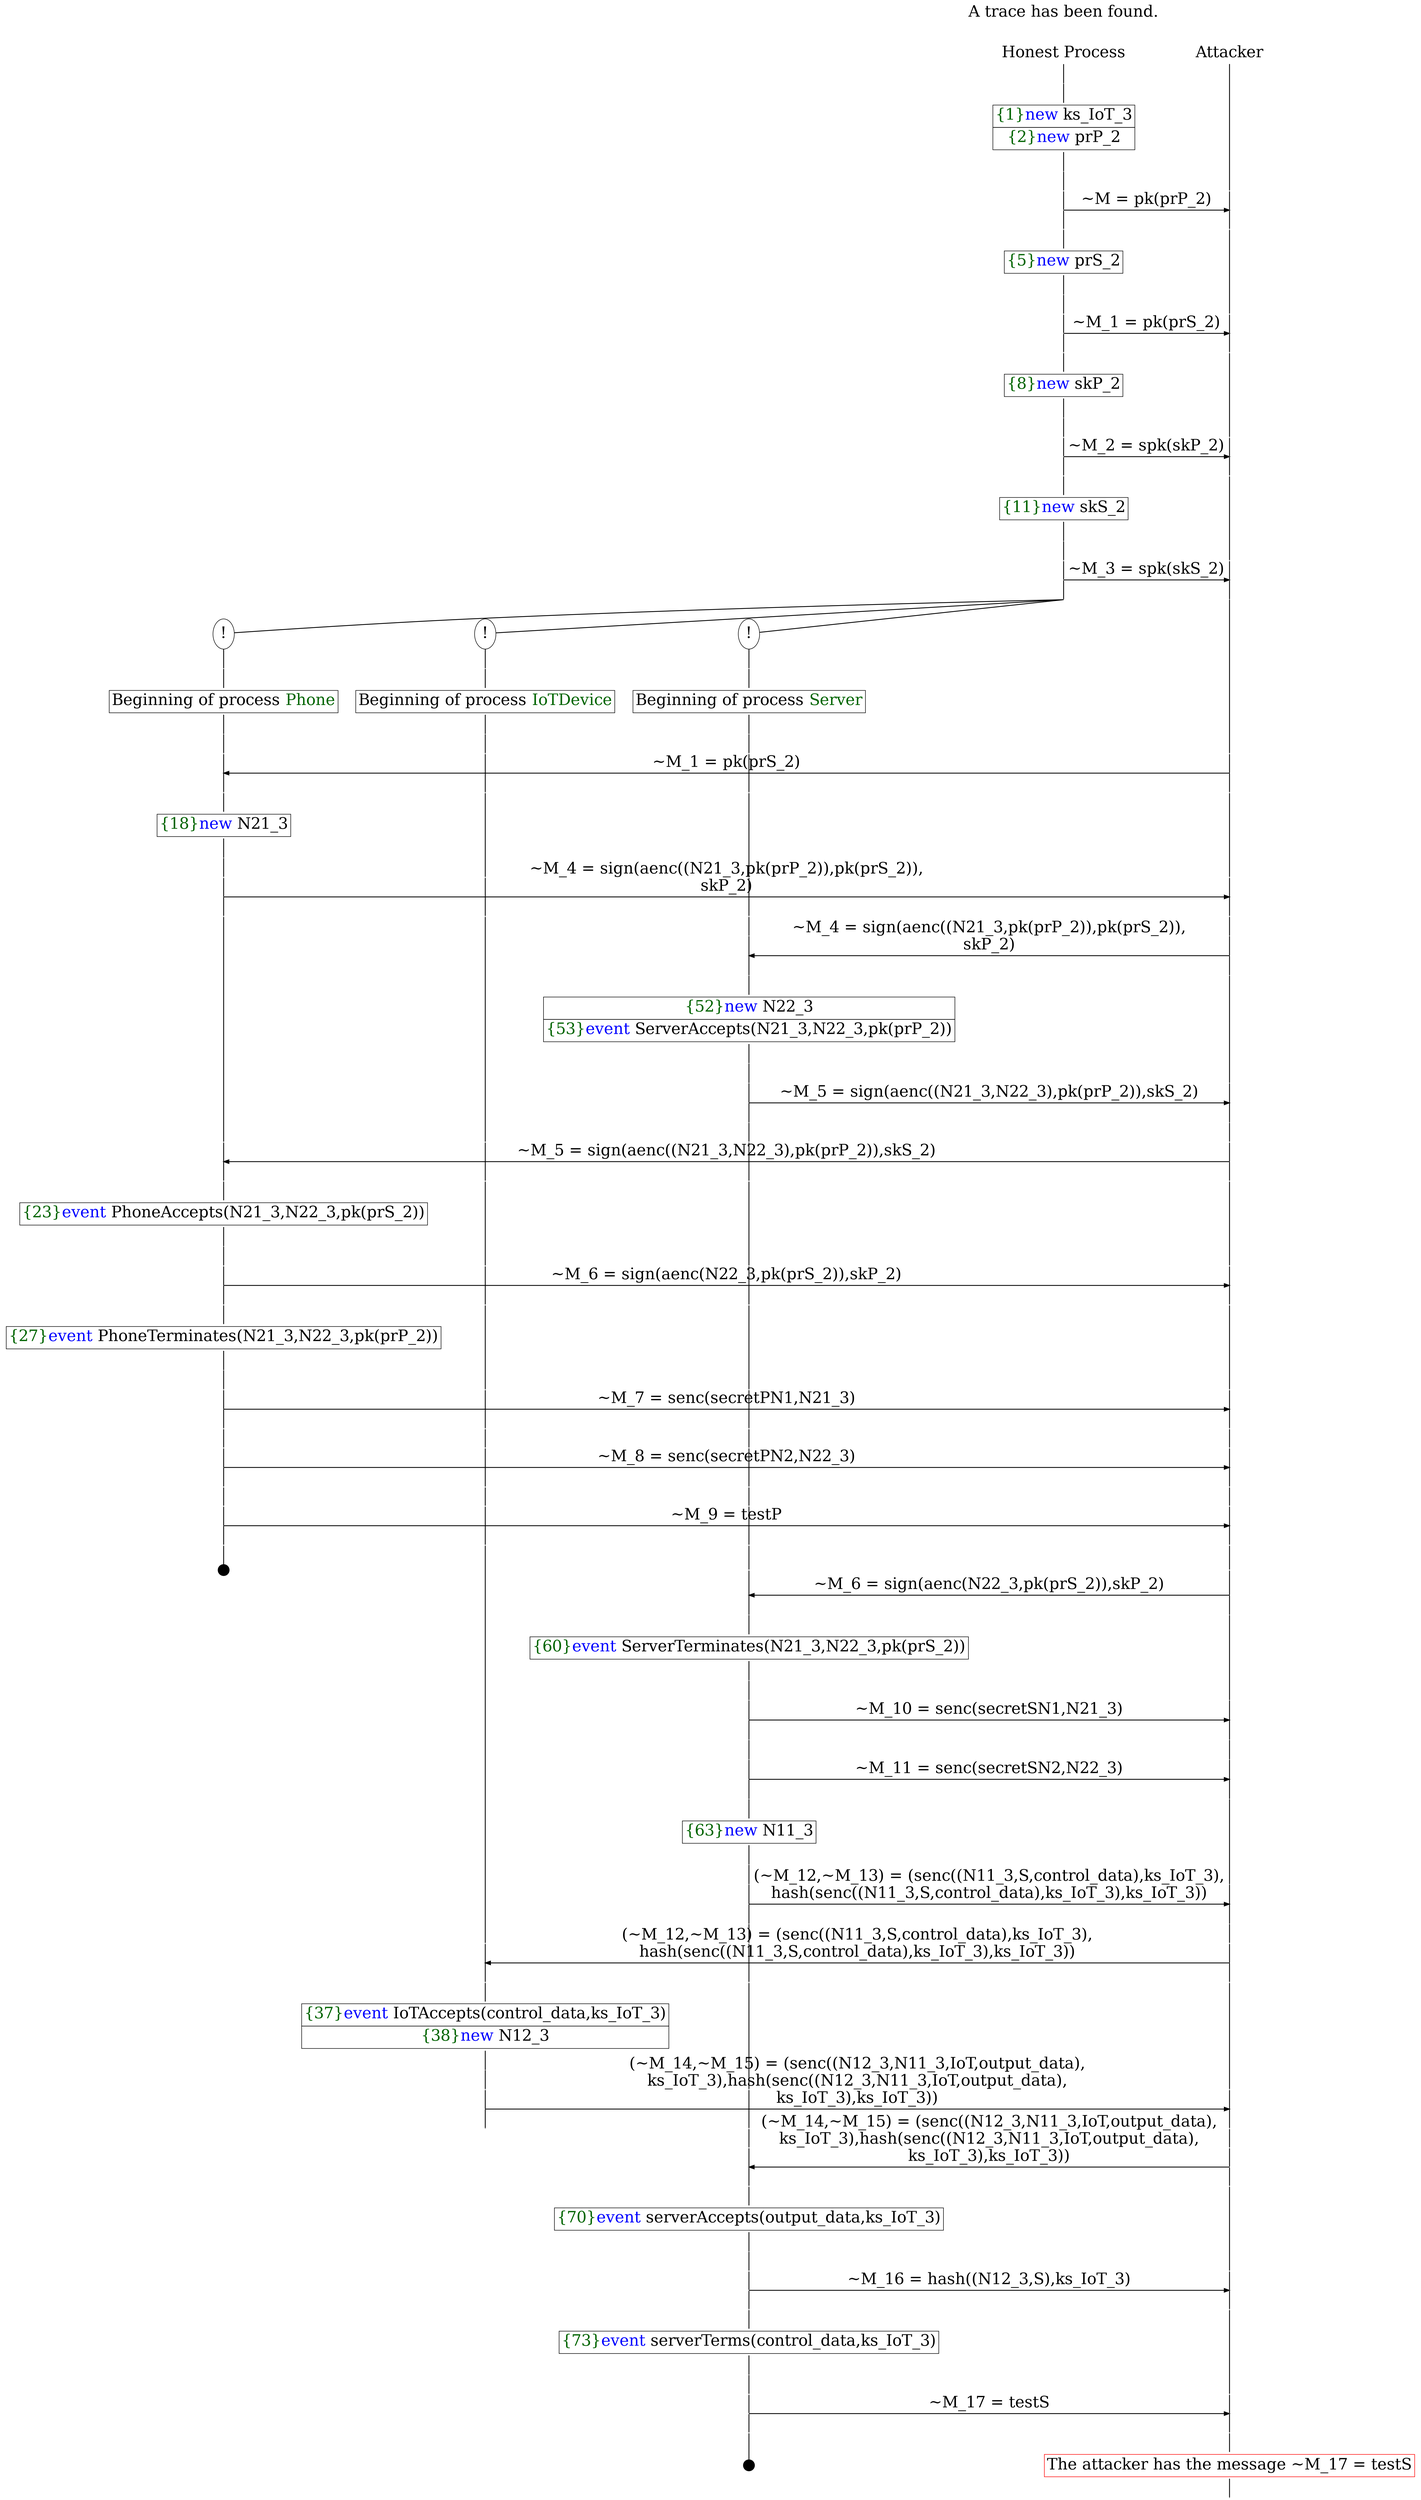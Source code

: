 digraph {
graph [ordering = out]
edge [arrowhead = none, penwidth = 1.6, fontsize = 30]
node [shape = point, width = 0, height = 0, fontsize = 30]
Trace [label = <A trace has been found.<br/>
>, shape = plaintext]
P0__0 [label = "Honest Process", shape = plaintext]
P__0 [label = "Attacker", shape = plaintext]
Trace -> P0__0 [label = "", style = invisible, weight = 100]{rank = same; P0__0 P__0}
P0__0 -> P0__1 [label = <>, weight = 100]
P0__1 -> P0__2 [label = <>, weight = 100]
P0__2 [shape = plaintext, label = <<TABLE BORDER="0" CELLBORDER="1" CELLSPACING="0" CELLPADDING="4"> <TR><TD><FONT COLOR="darkgreen">{1}</FONT><FONT COLOR="blue">new </FONT>ks_IoT_3</TD></TR><TR><TD><FONT COLOR="darkgreen">{2}</FONT><FONT COLOR="blue">new </FONT>prP_2</TD></TR></TABLE>>]
P0__2 -> P0__3 [label = <>, weight = 100]
P0__3 -> P0__4 [label = <>, weight = 100]
P__0 -> P__1 [label = <>, weight = 100]
{rank = same; P__1 P0__4}
P0__4 -> P0__5 [label = <>, weight = 100]
P__1 -> P__2 [label = <>, weight = 100]
{rank = same; P__2 P0__5}
P0__5 -> P__2 [label = <~M = pk(prP_2)>, arrowhead = normal]
P0__5 -> P0__6 [label = <>, weight = 100]
P__2 -> P__3 [label = <>, weight = 100]
{rank = same; P__3 P0__6}
P0__6 -> P0__7 [label = <>, weight = 100]
P0__7 [shape = plaintext, label = <<TABLE BORDER="0" CELLBORDER="1" CELLSPACING="0" CELLPADDING="4"> <TR><TD><FONT COLOR="darkgreen">{5}</FONT><FONT COLOR="blue">new </FONT>prS_2</TD></TR></TABLE>>]
P0__7 -> P0__8 [label = <>, weight = 100]
P0__8 -> P0__9 [label = <>, weight = 100]
P__3 -> P__4 [label = <>, weight = 100]
{rank = same; P__4 P0__9}
P0__9 -> P0__10 [label = <>, weight = 100]
P__4 -> P__5 [label = <>, weight = 100]
{rank = same; P__5 P0__10}
P0__10 -> P__5 [label = <~M_1 = pk(prS_2)>, arrowhead = normal]
P0__10 -> P0__11 [label = <>, weight = 100]
P__5 -> P__6 [label = <>, weight = 100]
{rank = same; P__6 P0__11}
P0__11 -> P0__12 [label = <>, weight = 100]
P0__12 [shape = plaintext, label = <<TABLE BORDER="0" CELLBORDER="1" CELLSPACING="0" CELLPADDING="4"> <TR><TD><FONT COLOR="darkgreen">{8}</FONT><FONT COLOR="blue">new </FONT>skP_2</TD></TR></TABLE>>]
P0__12 -> P0__13 [label = <>, weight = 100]
P0__13 -> P0__14 [label = <>, weight = 100]
P__6 -> P__7 [label = <>, weight = 100]
{rank = same; P__7 P0__14}
P0__14 -> P0__15 [label = <>, weight = 100]
P__7 -> P__8 [label = <>, weight = 100]
{rank = same; P__8 P0__15}
P0__15 -> P__8 [label = <~M_2 = spk(skP_2)>, arrowhead = normal]
P0__15 -> P0__16 [label = <>, weight = 100]
P__8 -> P__9 [label = <>, weight = 100]
{rank = same; P__9 P0__16}
P0__16 -> P0__17 [label = <>, weight = 100]
P0__17 [shape = plaintext, label = <<TABLE BORDER="0" CELLBORDER="1" CELLSPACING="0" CELLPADDING="4"> <TR><TD><FONT COLOR="darkgreen">{11}</FONT><FONT COLOR="blue">new </FONT>skS_2</TD></TR></TABLE>>]
P0__17 -> P0__18 [label = <>, weight = 100]
P0__18 -> P0__19 [label = <>, weight = 100]
P__9 -> P__10 [label = <>, weight = 100]
{rank = same; P__10 P0__19}
P0__19 -> P0__20 [label = <>, weight = 100]
P__10 -> P__11 [label = <>, weight = 100]
{rank = same; P__11 P0__20}
P0__20 -> P__11 [label = <~M_3 = spk(skS_2)>, arrowhead = normal]
P0__20 -> P0__21 [label = <>, weight = 100]
P__11 -> P__12 [label = <>, weight = 100]
{rank = same; P__12 P0__21}
/*RPar */
P0__21 -> P0_2__21 [label = <>]
P0__21 -> P0_1__21 [label = <>]
P0__21 -> P0_0__21 [label = <>]
P0__21 [label = "", fixedsize = false, width = 0, height = 0, shape = none]
{rank = same; P0_0__21 P0_1__21 P0_2__21}
P0_0__21 [label = "!", shape = ellipse]
P0_0_0__21 [label = "", fixedsize = false, width = 0, height = 0, shape = none]
P0_0__21 -> P0_0_0__21 [label = <>, weight = 100]
P0_0_0__21 -> P0_0_0__22 [label = <>, weight = 100]
P0_0_0__22 [shape = plaintext, label = <<TABLE BORDER="0" CELLBORDER="1" CELLSPACING="0" CELLPADDING="4"> <TR><TD>Beginning of process <FONT COLOR="darkgreen">Server</FONT></TD></TR></TABLE>>]
P0_0_0__22 -> P0_0_0__23 [label = <>, weight = 100]
P0_1__21 [label = "!", shape = ellipse]
P0_1_0__21 [label = "", fixedsize = false, width = 0, height = 0, shape = none]
P0_1__21 -> P0_1_0__21 [label = <>, weight = 100]
P0_1_0__21 -> P0_1_0__22 [label = <>, weight = 100]
P0_1_0__22 [shape = plaintext, label = <<TABLE BORDER="0" CELLBORDER="1" CELLSPACING="0" CELLPADDING="4"> <TR><TD>Beginning of process <FONT COLOR="darkgreen">IoTDevice</FONT></TD></TR></TABLE>>]
P0_1_0__22 -> P0_1_0__23 [label = <>, weight = 100]
P0_2__21 [label = "!", shape = ellipse]
P0_2_0__21 [label = "", fixedsize = false, width = 0, height = 0, shape = none]
P0_2__21 -> P0_2_0__21 [label = <>, weight = 100]
P0_2_0__21 -> P0_2_0__22 [label = <>, weight = 100]
P0_2_0__22 [shape = plaintext, label = <<TABLE BORDER="0" CELLBORDER="1" CELLSPACING="0" CELLPADDING="4"> <TR><TD>Beginning of process <FONT COLOR="darkgreen">Phone</FONT></TD></TR></TABLE>>]
P0_2_0__22 -> P0_2_0__23 [label = <>, weight = 100]
P0_2_0__23 -> P0_2_0__24 [label = <>, weight = 100]
P0_1_0__23 -> P0_1_0__24 [label = <>, weight = 100]
P0_0_0__23 -> P0_0_0__24 [label = <>, weight = 100]
P__12 -> P__13 [label = <>, weight = 100]
{rank = same; P__13 P0_0_0__24 P0_1_0__24 P0_2_0__24}
P0_2_0__24 -> P0_2_0__25 [label = <>, weight = 100]
P__13 -> P__14 [label = <>, weight = 100]
{rank = same; P__14 P0_2_0__25}
P0_2_0__25 -> P__14 [label = <~M_1 = pk(prS_2)>, dir = back, arrowhead = normal]
P0_2_0__25 -> P0_2_0__26 [label = <>, weight = 100]
P0_1_0__24 -> P0_1_0__25 [label = <>, weight = 100]
P0_0_0__24 -> P0_0_0__25 [label = <>, weight = 100]
P__14 -> P__15 [label = <>, weight = 100]
{rank = same; P__15 P0_0_0__25 P0_1_0__25 P0_2_0__26}
P0_2_0__26 -> P0_2_0__27 [label = <>, weight = 100]
P0_2_0__27 [shape = plaintext, label = <<TABLE BORDER="0" CELLBORDER="1" CELLSPACING="0" CELLPADDING="4"> <TR><TD><FONT COLOR="darkgreen">{18}</FONT><FONT COLOR="blue">new </FONT>N21_3</TD></TR></TABLE>>]
P0_2_0__27 -> P0_2_0__28 [label = <>, weight = 100]
P0_2_0__28 -> P0_2_0__29 [label = <>, weight = 100]
P0_1_0__25 -> P0_1_0__26 [label = <>, weight = 100]
P0_0_0__25 -> P0_0_0__26 [label = <>, weight = 100]
P__15 -> P__16 [label = <>, weight = 100]
{rank = same; P__16 P0_0_0__26 P0_1_0__26 P0_2_0__29}
P0_2_0__29 -> P0_2_0__30 [label = <>, weight = 100]
P__16 -> P__17 [label = <>, weight = 100]
{rank = same; P__17 P0_2_0__30}
P0_2_0__30 -> P__17 [label = <~M_4 = sign(aenc((N21_3,pk(prP_2)),pk(prS_2)),<br/>
skP_2)>, arrowhead = normal]
P0_2_0__30 -> P0_2_0__31 [label = <>, weight = 100]
P0_1_0__26 -> P0_1_0__27 [label = <>, weight = 100]
P0_0_0__26 -> P0_0_0__27 [label = <>, weight = 100]
P__17 -> P__18 [label = <>, weight = 100]
{rank = same; P__18 P0_0_0__27 P0_1_0__27 P0_2_0__31}
P0_0_0__27 -> P0_0_0__28 [label = <>, weight = 100]
P__18 -> P__19 [label = <>, weight = 100]
{rank = same; P__19 P0_0_0__28}
P0_0_0__28 -> P0_0_0__29 [label = <>, weight = 100]
P__19 -> P__20 [label = <>, weight = 100]
{rank = same; P__20 P0_0_0__29}
P0_0_0__29 -> P__20 [label = <~M_4 = sign(aenc((N21_3,pk(prP_2)),pk(prS_2)),<br/>
skP_2)>, dir = back, arrowhead = normal]
P0_0_0__29 -> P0_0_0__30 [label = <>, weight = 100]
P__20 -> P__21 [label = <>, weight = 100]
{rank = same; P__21 P0_0_0__30}
P0_0_0__30 -> P0_0_0__31 [label = <>, weight = 100]
P0_0_0__31 [shape = plaintext, label = <<TABLE BORDER="0" CELLBORDER="1" CELLSPACING="0" CELLPADDING="4"> <TR><TD><FONT COLOR="darkgreen">{52}</FONT><FONT COLOR="blue">new </FONT>N22_3</TD></TR><TR><TD><FONT COLOR="darkgreen">{53}</FONT><FONT COLOR="blue">event</FONT> ServerAccepts(N21_3,N22_3,pk(prP_2))<br/>
</TD></TR></TABLE>>]
P0_0_0__31 -> P0_0_0__32 [label = <>, weight = 100]
P0_0_0__32 -> P0_0_0__33 [label = <>, weight = 100]
P__21 -> P__22 [label = <>, weight = 100]
{rank = same; P__22 P0_0_0__33}
P0_0_0__33 -> P0_0_0__34 [label = <>, weight = 100]
P__22 -> P__23 [label = <>, weight = 100]
{rank = same; P__23 P0_0_0__34}
P0_0_0__34 -> P__23 [label = <~M_5 = sign(aenc((N21_3,N22_3),pk(prP_2)),skS_2)>, arrowhead = normal]
P0_0_0__34 -> P0_0_0__35 [label = <>, weight = 100]
P__23 -> P__24 [label = <>, weight = 100]
{rank = same; P__24 P0_0_0__35}
P0_2_0__31 -> P0_2_0__32 [label = <>, weight = 100]
P0_1_0__27 -> P0_1_0__28 [label = <>, weight = 100]
P0_0_0__35 -> P0_0_0__36 [label = <>, weight = 100]
P__24 -> P__25 [label = <>, weight = 100]
{rank = same; P__25 P0_0_0__36 P0_1_0__28 P0_2_0__32}
P0_2_0__32 -> P0_2_0__33 [label = <>, weight = 100]
P__25 -> P__26 [label = <>, weight = 100]
{rank = same; P__26 P0_2_0__33}
P0_2_0__33 -> P__26 [label = <~M_5 = sign(aenc((N21_3,N22_3),pk(prP_2)),skS_2)>, dir = back, arrowhead = normal]
P0_2_0__33 -> P0_2_0__34 [label = <>, weight = 100]
P0_1_0__28 -> P0_1_0__29 [label = <>, weight = 100]
P0_0_0__36 -> P0_0_0__37 [label = <>, weight = 100]
P__26 -> P__27 [label = <>, weight = 100]
{rank = same; P__27 P0_0_0__37 P0_1_0__29 P0_2_0__34}
P0_2_0__34 -> P0_2_0__35 [label = <>, weight = 100]
P0_2_0__35 [shape = plaintext, label = <<TABLE BORDER="0" CELLBORDER="1" CELLSPACING="0" CELLPADDING="4"> <TR><TD><FONT COLOR="darkgreen">{23}</FONT><FONT COLOR="blue">event</FONT> PhoneAccepts(N21_3,N22_3,pk(prS_2))</TD></TR></TABLE>>]
P0_2_0__35 -> P0_2_0__36 [label = <>, weight = 100]
P0_2_0__36 -> P0_2_0__37 [label = <>, weight = 100]
P0_1_0__29 -> P0_1_0__30 [label = <>, weight = 100]
P0_0_0__37 -> P0_0_0__38 [label = <>, weight = 100]
P__27 -> P__28 [label = <>, weight = 100]
{rank = same; P__28 P0_0_0__38 P0_1_0__30 P0_2_0__37}
P0_2_0__37 -> P0_2_0__38 [label = <>, weight = 100]
P__28 -> P__29 [label = <>, weight = 100]
{rank = same; P__29 P0_2_0__38}
P0_2_0__38 -> P__29 [label = <~M_6 = sign(aenc(N22_3,pk(prS_2)),skP_2)>, arrowhead = normal]
P0_2_0__38 -> P0_2_0__39 [label = <>, weight = 100]
P0_1_0__30 -> P0_1_0__31 [label = <>, weight = 100]
P0_0_0__38 -> P0_0_0__39 [label = <>, weight = 100]
P__29 -> P__30 [label = <>, weight = 100]
{rank = same; P__30 P0_0_0__39 P0_1_0__31 P0_2_0__39}
P0_2_0__39 -> P0_2_0__40 [label = <>, weight = 100]
P0_2_0__40 [shape = plaintext, label = <<TABLE BORDER="0" CELLBORDER="1" CELLSPACING="0" CELLPADDING="4"> <TR><TD><FONT COLOR="darkgreen">{27}</FONT><FONT COLOR="blue">event</FONT> PhoneTerminates(N21_3,N22_3,pk(prP_2))<br/>
</TD></TR></TABLE>>]
P0_2_0__40 -> P0_2_0__41 [label = <>, weight = 100]
P0_2_0__41 -> P0_2_0__42 [label = <>, weight = 100]
P0_1_0__31 -> P0_1_0__32 [label = <>, weight = 100]
P0_0_0__39 -> P0_0_0__40 [label = <>, weight = 100]
P__30 -> P__31 [label = <>, weight = 100]
{rank = same; P__31 P0_0_0__40 P0_1_0__32 P0_2_0__42}
P0_2_0__42 -> P0_2_0__43 [label = <>, weight = 100]
P__31 -> P__32 [label = <>, weight = 100]
{rank = same; P__32 P0_2_0__43}
P0_2_0__43 -> P__32 [label = <~M_7 = senc(secretPN1,N21_3)>, arrowhead = normal]
P0_2_0__43 -> P0_2_0__44 [label = <>, weight = 100]
P0_1_0__32 -> P0_1_0__33 [label = <>, weight = 100]
P0_0_0__40 -> P0_0_0__41 [label = <>, weight = 100]
P__32 -> P__33 [label = <>, weight = 100]
{rank = same; P__33 P0_0_0__41 P0_1_0__33 P0_2_0__44}
P0_2_0__44 -> P0_2_0__45 [label = <>, weight = 100]
P0_1_0__33 -> P0_1_0__34 [label = <>, weight = 100]
P0_0_0__41 -> P0_0_0__42 [label = <>, weight = 100]
P__33 -> P__34 [label = <>, weight = 100]
{rank = same; P__34 P0_0_0__42 P0_1_0__34 P0_2_0__45}
P0_2_0__45 -> P0_2_0__46 [label = <>, weight = 100]
P__34 -> P__35 [label = <>, weight = 100]
{rank = same; P__35 P0_2_0__46}
P0_2_0__46 -> P__35 [label = <~M_8 = senc(secretPN2,N22_3)>, arrowhead = normal]
P0_2_0__46 -> P0_2_0__47 [label = <>, weight = 100]
P0_1_0__34 -> P0_1_0__35 [label = <>, weight = 100]
P0_0_0__42 -> P0_0_0__43 [label = <>, weight = 100]
P__35 -> P__36 [label = <>, weight = 100]
{rank = same; P__36 P0_0_0__43 P0_1_0__35 P0_2_0__47}
P0_2_0__47 -> P0_2_0__48 [label = <>, weight = 100]
P0_1_0__35 -> P0_1_0__36 [label = <>, weight = 100]
P0_0_0__43 -> P0_0_0__44 [label = <>, weight = 100]
P__36 -> P__37 [label = <>, weight = 100]
{rank = same; P__37 P0_0_0__44 P0_1_0__36 P0_2_0__48}
P0_2_0__48 -> P0_2_0__49 [label = <>, weight = 100]
P__37 -> P__38 [label = <>, weight = 100]
{rank = same; P__38 P0_2_0__49}
P0_2_0__49 -> P__38 [label = <~M_9 = testP>, arrowhead = normal]
P0_2_0__49 -> P0_2_0__50 [label = <>, weight = 100]
P0_1_0__36 -> P0_1_0__37 [label = <>, weight = 100]
P0_0_0__44 -> P0_0_0__45 [label = <>, weight = 100]
P__38 -> P__39 [label = <>, weight = 100]
{rank = same; P__39 P0_0_0__45 P0_1_0__37 P0_2_0__50}
P0_2_0__51 [label = "", width = 0.3, height = 0.3]
P0_2_0__50 -> P0_2_0__51 [label = <>, weight = 100]
P0_0_0__45 -> P0_0_0__46 [label = <>, weight = 100]
P__39 -> P__40 [label = <>, weight = 100]
{rank = same; P__40 P0_0_0__46}
P0_0_0__46 -> P0_0_0__47 [label = <>, weight = 100]
P__40 -> P__41 [label = <>, weight = 100]
{rank = same; P__41 P0_0_0__47}
P0_0_0__47 -> P__41 [label = <~M_6 = sign(aenc(N22_3,pk(prS_2)),skP_2)>, dir = back, arrowhead = normal]
P0_0_0__47 -> P0_0_0__48 [label = <>, weight = 100]
P__41 -> P__42 [label = <>, weight = 100]
{rank = same; P__42 P0_0_0__48}
P0_0_0__48 -> P0_0_0__49 [label = <>, weight = 100]
P0_0_0__49 [shape = plaintext, label = <<TABLE BORDER="0" CELLBORDER="1" CELLSPACING="0" CELLPADDING="4"> <TR><TD><FONT COLOR="darkgreen">{60}</FONT><FONT COLOR="blue">event</FONT> ServerTerminates(N21_3,N22_3,pk(prS_2))<br/>
</TD></TR></TABLE>>]
P0_0_0__49 -> P0_0_0__50 [label = <>, weight = 100]
P0_0_0__50 -> P0_0_0__51 [label = <>, weight = 100]
P__42 -> P__43 [label = <>, weight = 100]
{rank = same; P__43 P0_0_0__51}
P0_0_0__51 -> P0_0_0__52 [label = <>, weight = 100]
P__43 -> P__44 [label = <>, weight = 100]
{rank = same; P__44 P0_0_0__52}
P0_0_0__52 -> P__44 [label = <~M_10 = senc(secretSN1,N21_3)>, arrowhead = normal]
P0_0_0__52 -> P0_0_0__53 [label = <>, weight = 100]
P__44 -> P__45 [label = <>, weight = 100]
{rank = same; P__45 P0_0_0__53}
P0_0_0__53 -> P0_0_0__54 [label = <>, weight = 100]
P__45 -> P__46 [label = <>, weight = 100]
{rank = same; P__46 P0_0_0__54}
P0_0_0__54 -> P0_0_0__55 [label = <>, weight = 100]
P__46 -> P__47 [label = <>, weight = 100]
{rank = same; P__47 P0_0_0__55}
P0_0_0__55 -> P__47 [label = <~M_11 = senc(secretSN2,N22_3)>, arrowhead = normal]
P0_0_0__55 -> P0_0_0__56 [label = <>, weight = 100]
P__47 -> P__48 [label = <>, weight = 100]
{rank = same; P__48 P0_0_0__56}
P0_0_0__56 -> P0_0_0__57 [label = <>, weight = 100]
P0_0_0__57 [shape = plaintext, label = <<TABLE BORDER="0" CELLBORDER="1" CELLSPACING="0" CELLPADDING="4"> <TR><TD><FONT COLOR="darkgreen">{63}</FONT><FONT COLOR="blue">new </FONT>N11_3</TD></TR></TABLE>>]
P0_0_0__57 -> P0_0_0__58 [label = <>, weight = 100]
P0_0_0__58 -> P0_0_0__59 [label = <>, weight = 100]
P__48 -> P__49 [label = <>, weight = 100]
{rank = same; P__49 P0_0_0__59}
P0_0_0__59 -> P0_0_0__60 [label = <>, weight = 100]
P__49 -> P__50 [label = <>, weight = 100]
{rank = same; P__50 P0_0_0__60}
P0_0_0__60 -> P__50 [label = <(~M_12,~M_13) = (senc((N11_3,S,control_data),ks_IoT_3),<br/>
hash(senc((N11_3,S,control_data),ks_IoT_3),ks_IoT_3))>, arrowhead = normal]
P0_0_0__60 -> P0_0_0__61 [label = <>, weight = 100]
P__50 -> P__51 [label = <>, weight = 100]
{rank = same; P__51 P0_0_0__61}
P0_1_0__37 -> P0_1_0__38 [label = <>, weight = 100]
P0_0_0__61 -> P0_0_0__62 [label = <>, weight = 100]
P__51 -> P__52 [label = <>, weight = 100]
{rank = same; P__52 P0_0_0__62 P0_1_0__38}
P0_1_0__38 -> P0_1_0__39 [label = <>, weight = 100]
P__52 -> P__53 [label = <>, weight = 100]
{rank = same; P__53 P0_1_0__39}
P0_1_0__39 -> P__53 [label = <(~M_12,~M_13) = (senc((N11_3,S,control_data),ks_IoT_3),<br/>
hash(senc((N11_3,S,control_data),ks_IoT_3),ks_IoT_3))>, dir = back, arrowhead = normal]
P0_1_0__39 -> P0_1_0__40 [label = <>, weight = 100]
P0_0_0__62 -> P0_0_0__63 [label = <>, weight = 100]
P__53 -> P__54 [label = <>, weight = 100]
{rank = same; P__54 P0_0_0__63 P0_1_0__40}
P0_1_0__40 -> P0_1_0__41 [label = <>, weight = 100]
P0_1_0__41 [shape = plaintext, label = <<TABLE BORDER="0" CELLBORDER="1" CELLSPACING="0" CELLPADDING="4"> <TR><TD><FONT COLOR="darkgreen">{37}</FONT><FONT COLOR="blue">event</FONT> IoTAccepts(control_data,ks_IoT_3)</TD></TR><TR><TD><FONT COLOR="darkgreen">{38}</FONT><FONT COLOR="blue">new </FONT>N12_3</TD></TR></TABLE>>]
P0_1_0__41 -> P0_1_0__42 [label = <>, weight = 100]
P0_1_0__42 -> P0_1_0__43 [label = <>, weight = 100]
P0_0_0__63 -> P0_0_0__64 [label = <>, weight = 100]
P__54 -> P__55 [label = <>, weight = 100]
{rank = same; P__55 P0_0_0__64 P0_1_0__43}
P0_1_0__43 -> P0_1_0__44 [label = <>, weight = 100]
P__55 -> P__56 [label = <>, weight = 100]
{rank = same; P__56 P0_1_0__44}
P0_1_0__44 -> P__56 [label = <(~M_14,~M_15) = (senc((N12_3,N11_3,IoT,output_data),<br/>
ks_IoT_3),hash(senc((N12_3,N11_3,IoT,output_data),<br/>
ks_IoT_3),ks_IoT_3))>, arrowhead = normal]
P0_1_0__44 -> P0_1_0__45 [label = <>, weight = 100]
P0_0_0__64 -> P0_0_0__65 [label = <>, weight = 100]
P__56 -> P__57 [label = <>, weight = 100]
{rank = same; P__57 P0_0_0__65 P0_1_0__45}
P0_0_0__65 -> P0_0_0__66 [label = <>, weight = 100]
P__57 -> P__58 [label = <>, weight = 100]
{rank = same; P__58 P0_0_0__66}
P0_0_0__66 -> P0_0_0__67 [label = <>, weight = 100]
P__58 -> P__59 [label = <>, weight = 100]
{rank = same; P__59 P0_0_0__67}
P0_0_0__67 -> P__59 [label = <(~M_14,~M_15) = (senc((N12_3,N11_3,IoT,output_data),<br/>
ks_IoT_3),hash(senc((N12_3,N11_3,IoT,output_data),<br/>
ks_IoT_3),ks_IoT_3))>, dir = back, arrowhead = normal]
P0_0_0__67 -> P0_0_0__68 [label = <>, weight = 100]
P__59 -> P__60 [label = <>, weight = 100]
{rank = same; P__60 P0_0_0__68}
P0_0_0__68 -> P0_0_0__69 [label = <>, weight = 100]
P0_0_0__69 [shape = plaintext, label = <<TABLE BORDER="0" CELLBORDER="1" CELLSPACING="0" CELLPADDING="4"> <TR><TD><FONT COLOR="darkgreen">{70}</FONT><FONT COLOR="blue">event</FONT> serverAccepts(output_data,ks_IoT_3)</TD></TR></TABLE>>]
P0_0_0__69 -> P0_0_0__70 [label = <>, weight = 100]
P0_0_0__70 -> P0_0_0__71 [label = <>, weight = 100]
P__60 -> P__61 [label = <>, weight = 100]
{rank = same; P__61 P0_0_0__71}
P0_0_0__71 -> P0_0_0__72 [label = <>, weight = 100]
P__61 -> P__62 [label = <>, weight = 100]
{rank = same; P__62 P0_0_0__72}
P0_0_0__72 -> P__62 [label = <~M_16 = hash((N12_3,S),ks_IoT_3)>, arrowhead = normal]
P0_0_0__72 -> P0_0_0__73 [label = <>, weight = 100]
P__62 -> P__63 [label = <>, weight = 100]
{rank = same; P__63 P0_0_0__73}
P0_0_0__73 -> P0_0_0__74 [label = <>, weight = 100]
P0_0_0__74 [shape = plaintext, label = <<TABLE BORDER="0" CELLBORDER="1" CELLSPACING="0" CELLPADDING="4"> <TR><TD><FONT COLOR="darkgreen">{73}</FONT><FONT COLOR="blue">event</FONT> serverTerms(control_data,ks_IoT_3)</TD></TR></TABLE>>]
P0_0_0__74 -> P0_0_0__75 [label = <>, weight = 100]
P0_0_0__75 -> P0_0_0__76 [label = <>, weight = 100]
P__63 -> P__64 [label = <>, weight = 100]
{rank = same; P__64 P0_0_0__76}
P0_0_0__76 -> P0_0_0__77 [label = <>, weight = 100]
P__64 -> P__65 [label = <>, weight = 100]
{rank = same; P__65 P0_0_0__77}
P0_0_0__77 -> P__65 [label = <~M_17 = testS>, arrowhead = normal]
P0_0_0__77 -> P0_0_0__78 [label = <>, weight = 100]
P__65 -> P__66 [label = <>, weight = 100]
{rank = same; P__66 P0_0_0__78}
P0_0_0__79 [label = "", width = 0.3, height = 0.3]
P0_0_0__78 -> P0_0_0__79 [label = <>, weight = 100]
P__66 -> P__67 [label = <>, weight = 100]
P__67 [color = red, shape = plaintext, label = <<TABLE BORDER="0" CELLBORDER="1" CELLSPACING="0" CELLPADDING="4"> <TR><TD>The attacker has the message ~M_17 = testS</TD></TR></TABLE>>]
P__67 -> P__68 [label = <>, weight = 100]
}